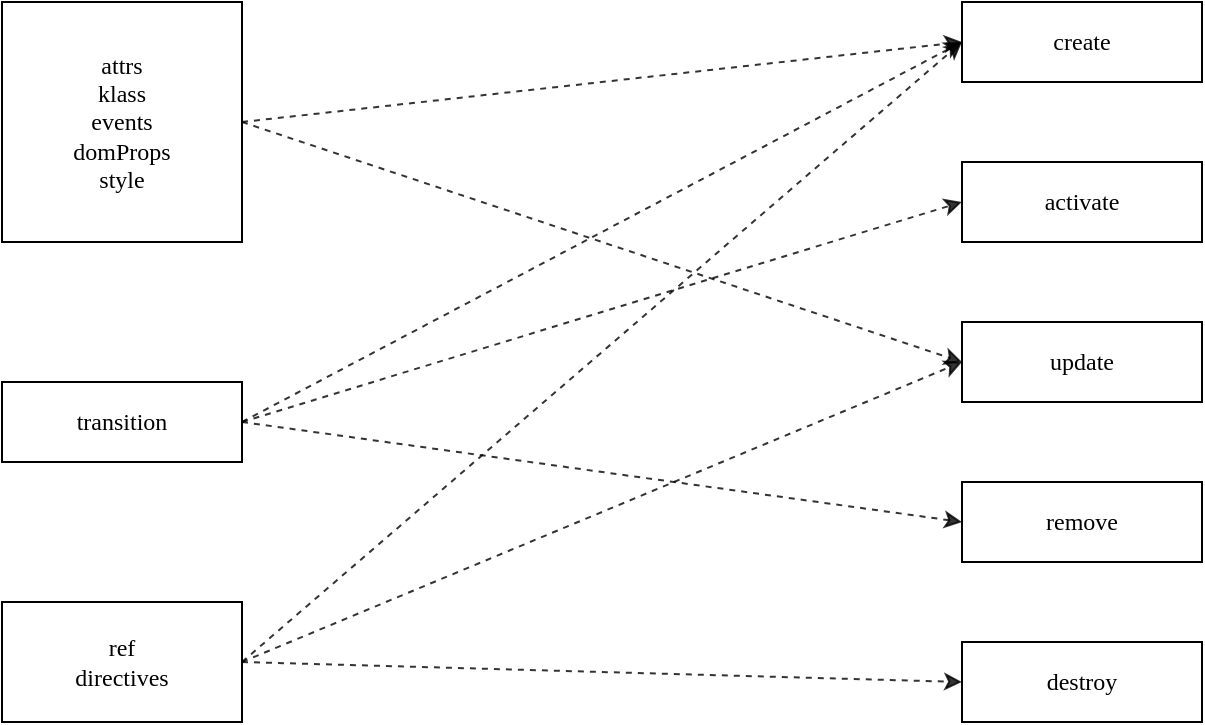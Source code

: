 <mxfile version="13.2.3" type="device"><diagram id="CwNnPf0iHJainMioeqsI" name="Page-1"><mxGraphModel dx="1038" dy="499" grid="1" gridSize="10" guides="1" tooltips="1" connect="1" arrows="1" fold="1" page="1" pageScale="1" pageWidth="827" pageHeight="1169" math="0" shadow="0"><root><mxCell id="0"/><mxCell id="1" parent="0"/><mxCell id="KhMnAqzWjHkGoN8oStAk-1" value="attrs&lt;br&gt;klass&lt;br&gt;events&lt;br&gt;domProps&lt;br&gt;style" style="rounded=0;whiteSpace=wrap;html=1;fontFamily=Lucida Console;" vertex="1" parent="1"><mxGeometry x="80" y="80" width="120" height="120" as="geometry"/></mxCell><mxCell id="KhMnAqzWjHkGoN8oStAk-6" value="transition" style="rounded=0;whiteSpace=wrap;html=1;fontFamily=Lucida Console;" vertex="1" parent="1"><mxGeometry x="80" y="270" width="120" height="40" as="geometry"/></mxCell><mxCell id="KhMnAqzWjHkGoN8oStAk-7" value="ref&lt;br&gt;directives" style="rounded=0;whiteSpace=wrap;html=1;fontFamily=Lucida Console;" vertex="1" parent="1"><mxGeometry x="80" y="380" width="120" height="60" as="geometry"/></mxCell><mxCell id="KhMnAqzWjHkGoN8oStAk-9" value="create" style="rounded=0;whiteSpace=wrap;html=1;fontFamily=Lucida Console;" vertex="1" parent="1"><mxGeometry x="560" y="80" width="120" height="40" as="geometry"/></mxCell><mxCell id="KhMnAqzWjHkGoN8oStAk-11" value="activate" style="rounded=0;whiteSpace=wrap;html=1;fontFamily=Lucida Console;" vertex="1" parent="1"><mxGeometry x="560" y="160" width="120" height="40" as="geometry"/></mxCell><mxCell id="KhMnAqzWjHkGoN8oStAk-12" value="update" style="rounded=0;whiteSpace=wrap;html=1;fontFamily=Lucida Console;" vertex="1" parent="1"><mxGeometry x="560" y="240" width="120" height="40" as="geometry"/></mxCell><mxCell id="KhMnAqzWjHkGoN8oStAk-13" value="remove" style="rounded=0;whiteSpace=wrap;html=1;fontFamily=Lucida Console;" vertex="1" parent="1"><mxGeometry x="560" y="320" width="120" height="40" as="geometry"/></mxCell><mxCell id="KhMnAqzWjHkGoN8oStAk-14" value="destroy" style="rounded=0;whiteSpace=wrap;html=1;fontFamily=Lucida Console;" vertex="1" parent="1"><mxGeometry x="560" y="400" width="120" height="40" as="geometry"/></mxCell><mxCell id="KhMnAqzWjHkGoN8oStAk-29" value="" style="endArrow=classic;html=1;exitX=1;exitY=0.5;exitDx=0;exitDy=0;entryX=0;entryY=0.5;entryDx=0;entryDy=0;dashed=1;opacity=80;fontFamily=Lucida Console;" edge="1" parent="1" source="KhMnAqzWjHkGoN8oStAk-1" target="KhMnAqzWjHkGoN8oStAk-9"><mxGeometry width="50" height="50" relative="1" as="geometry"><mxPoint x="370" y="320" as="sourcePoint"/><mxPoint x="420" y="270" as="targetPoint"/></mxGeometry></mxCell><mxCell id="KhMnAqzWjHkGoN8oStAk-30" value="" style="endArrow=classic;html=1;exitX=1;exitY=0.5;exitDx=0;exitDy=0;entryX=0;entryY=0.5;entryDx=0;entryDy=0;dashed=1;opacity=80;fontFamily=Lucida Console;" edge="1" parent="1" source="KhMnAqzWjHkGoN8oStAk-1" target="KhMnAqzWjHkGoN8oStAk-12"><mxGeometry width="50" height="50" relative="1" as="geometry"><mxPoint x="370" y="320" as="sourcePoint"/><mxPoint x="420" y="270" as="targetPoint"/></mxGeometry></mxCell><mxCell id="KhMnAqzWjHkGoN8oStAk-31" value="" style="endArrow=classic;html=1;exitX=1;exitY=0.5;exitDx=0;exitDy=0;entryX=0;entryY=0.5;entryDx=0;entryDy=0;dashed=1;opacity=80;fontFamily=Lucida Console;" edge="1" parent="1" source="KhMnAqzWjHkGoN8oStAk-6" target="KhMnAqzWjHkGoN8oStAk-9"><mxGeometry width="50" height="50" relative="1" as="geometry"><mxPoint x="370" y="320" as="sourcePoint"/><mxPoint x="420" y="270" as="targetPoint"/></mxGeometry></mxCell><mxCell id="KhMnAqzWjHkGoN8oStAk-32" value="" style="endArrow=classic;html=1;exitX=1;exitY=0.5;exitDx=0;exitDy=0;entryX=0;entryY=0.5;entryDx=0;entryDy=0;dashed=1;opacity=80;fontFamily=Lucida Console;" edge="1" parent="1" source="KhMnAqzWjHkGoN8oStAk-6" target="KhMnAqzWjHkGoN8oStAk-11"><mxGeometry width="50" height="50" relative="1" as="geometry"><mxPoint x="370" y="320" as="sourcePoint"/><mxPoint x="420" y="270" as="targetPoint"/></mxGeometry></mxCell><mxCell id="KhMnAqzWjHkGoN8oStAk-33" value="" style="endArrow=classic;html=1;exitX=1;exitY=0.5;exitDx=0;exitDy=0;entryX=0;entryY=0.5;entryDx=0;entryDy=0;dashed=1;opacity=80;fontFamily=Lucida Console;" edge="1" parent="1" source="KhMnAqzWjHkGoN8oStAk-6" target="KhMnAqzWjHkGoN8oStAk-13"><mxGeometry width="50" height="50" relative="1" as="geometry"><mxPoint x="370" y="320" as="sourcePoint"/><mxPoint x="420" y="270" as="targetPoint"/></mxGeometry></mxCell><mxCell id="KhMnAqzWjHkGoN8oStAk-34" value="" style="endArrow=classic;html=1;exitX=1;exitY=0.5;exitDx=0;exitDy=0;entryX=0;entryY=0.5;entryDx=0;entryDy=0;dashed=1;opacity=80;fontFamily=Lucida Console;" edge="1" parent="1" source="KhMnAqzWjHkGoN8oStAk-7" target="KhMnAqzWjHkGoN8oStAk-9"><mxGeometry width="50" height="50" relative="1" as="geometry"><mxPoint x="370" y="320" as="sourcePoint"/><mxPoint x="420" y="270" as="targetPoint"/></mxGeometry></mxCell><mxCell id="KhMnAqzWjHkGoN8oStAk-35" value="" style="endArrow=classic;html=1;exitX=1;exitY=0.5;exitDx=0;exitDy=0;entryX=0;entryY=0.5;entryDx=0;entryDy=0;dashed=1;opacity=80;fontFamily=Lucida Console;" edge="1" parent="1" source="KhMnAqzWjHkGoN8oStAk-7" target="KhMnAqzWjHkGoN8oStAk-12"><mxGeometry width="50" height="50" relative="1" as="geometry"><mxPoint x="370" y="320" as="sourcePoint"/><mxPoint x="420" y="270" as="targetPoint"/></mxGeometry></mxCell><mxCell id="KhMnAqzWjHkGoN8oStAk-36" value="" style="endArrow=classic;html=1;exitX=1;exitY=0.5;exitDx=0;exitDy=0;entryX=0;entryY=0.5;entryDx=0;entryDy=0;dashed=1;opacity=80;fontFamily=Lucida Console;" edge="1" parent="1" source="KhMnAqzWjHkGoN8oStAk-7" target="KhMnAqzWjHkGoN8oStAk-14"><mxGeometry width="50" height="50" relative="1" as="geometry"><mxPoint x="370" y="320" as="sourcePoint"/><mxPoint x="420" y="270" as="targetPoint"/></mxGeometry></mxCell></root></mxGraphModel></diagram></mxfile>